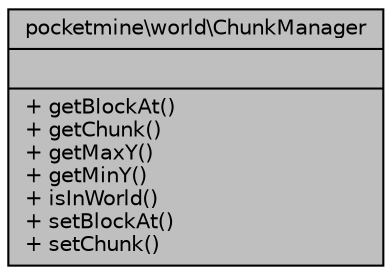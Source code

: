 digraph "pocketmine\world\ChunkManager"
{
 // INTERACTIVE_SVG=YES
 // LATEX_PDF_SIZE
  edge [fontname="Helvetica",fontsize="10",labelfontname="Helvetica",labelfontsize="10"];
  node [fontname="Helvetica",fontsize="10",shape=record];
  Node1 [label="{pocketmine\\world\\ChunkManager\n||+ getBlockAt()\l+ getChunk()\l+ getMaxY()\l+ getMinY()\l+ isInWorld()\l+ setBlockAt()\l+ setChunk()\l}",height=0.2,width=0.4,color="black", fillcolor="grey75", style="filled", fontcolor="black",tooltip=" "];
}
